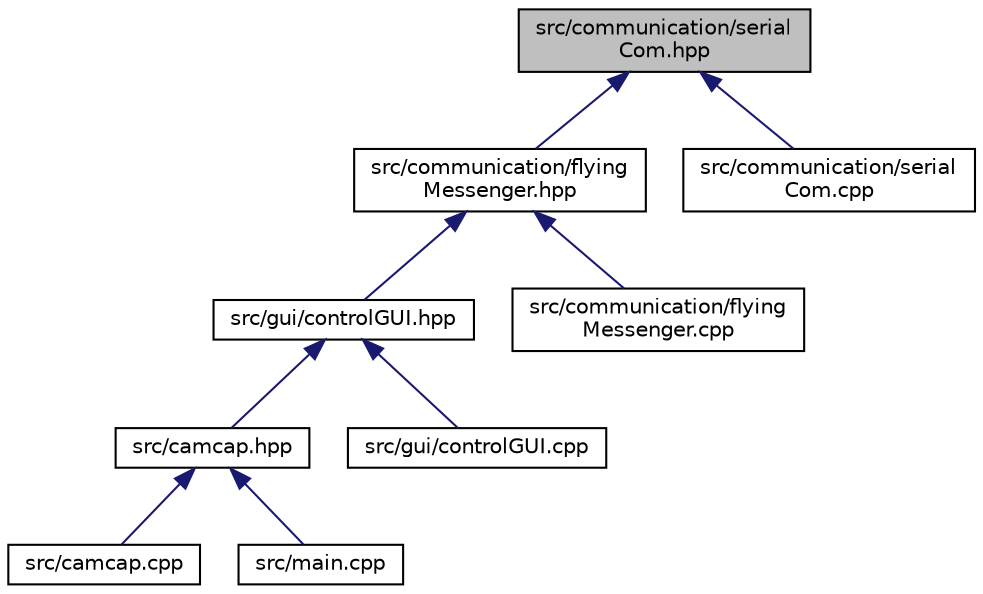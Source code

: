 digraph "src/communication/serialCom.hpp"
{
 // INTERACTIVE_SVG=YES
  edge [fontname="Helvetica",fontsize="10",labelfontname="Helvetica",labelfontsize="10"];
  node [fontname="Helvetica",fontsize="10",shape=record];
  Node7 [label="src/communication/serial\lCom.hpp",height=0.2,width=0.4,color="black", fillcolor="grey75", style="filled", fontcolor="black"];
  Node7 -> Node8 [dir="back",color="midnightblue",fontsize="10",style="solid"];
  Node8 [label="src/communication/flying\lMessenger.hpp",height=0.2,width=0.4,color="black", fillcolor="white", style="filled",URL="$flying_messenger_8hpp.html",tooltip="Communication methods with software and xbees. "];
  Node8 -> Node9 [dir="back",color="midnightblue",fontsize="10",style="solid"];
  Node9 [label="src/gui/controlGUI.hpp",height=0.2,width=0.4,color="black", fillcolor="white", style="filled",URL="$control_g_u_i_8hpp.html"];
  Node9 -> Node10 [dir="back",color="midnightblue",fontsize="10",style="solid"];
  Node10 [label="src/camcap.hpp",height=0.2,width=0.4,color="black", fillcolor="white", style="filled",URL="$camcap_8hpp.html"];
  Node10 -> Node11 [dir="back",color="midnightblue",fontsize="10",style="solid"];
  Node11 [label="src/camcap.cpp",height=0.2,width=0.4,color="black", fillcolor="white", style="filled",URL="$camcap_8cpp.html"];
  Node10 -> Node12 [dir="back",color="midnightblue",fontsize="10",style="solid"];
  Node12 [label="src/main.cpp",height=0.2,width=0.4,color="black", fillcolor="white", style="filled",URL="$main_8cpp.html"];
  Node9 -> Node13 [dir="back",color="midnightblue",fontsize="10",style="solid"];
  Node13 [label="src/gui/controlGUI.cpp",height=0.2,width=0.4,color="black", fillcolor="white", style="filled",URL="$control_g_u_i_8cpp.html"];
  Node8 -> Node14 [dir="back",color="midnightblue",fontsize="10",style="solid"];
  Node14 [label="src/communication/flying\lMessenger.cpp",height=0.2,width=0.4,color="black", fillcolor="white", style="filled",URL="$flying_messenger_8cpp.html"];
  Node7 -> Node15 [dir="back",color="midnightblue",fontsize="10",style="solid"];
  Node15 [label="src/communication/serial\lCom.cpp",height=0.2,width=0.4,color="black", fillcolor="white", style="filled",URL="$serial_com_8cpp.html"];
}
